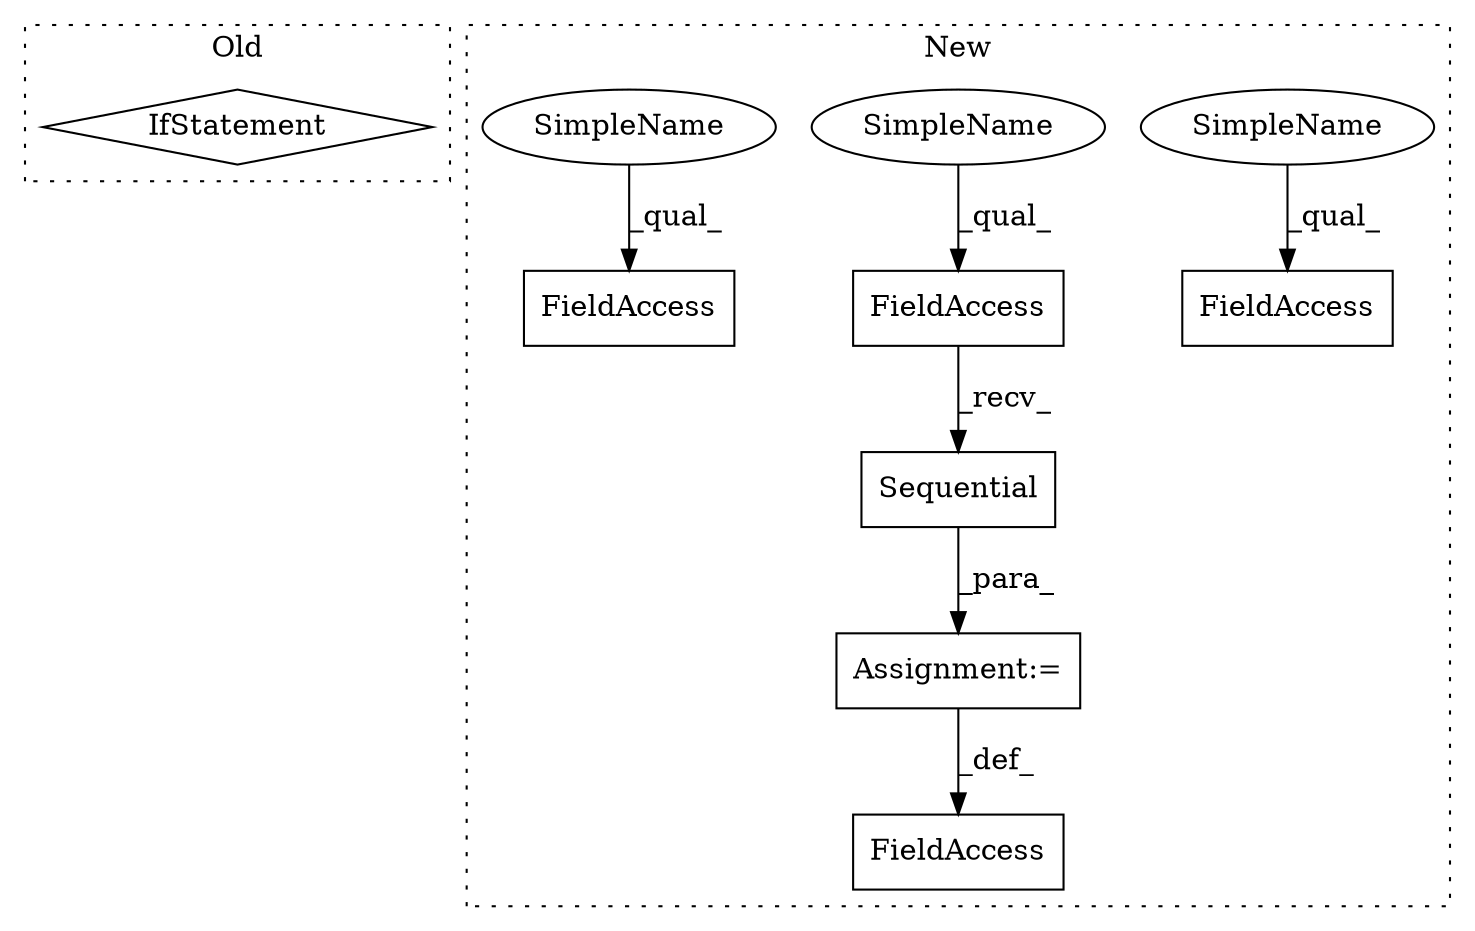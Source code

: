 digraph G {
subgraph cluster0 {
1 [label="IfStatement" a="25" s="672,694" l="4,2" shape="diamond"];
label = "Old";
style="dotted";
}
subgraph cluster1 {
2 [label="Sequential" a="32" s="8390,8646" l="11,1" shape="box"];
3 [label="Assignment:=" a="7" s="8380" l="1" shape="box"];
4 [label="FieldAccess" a="22" s="8373" l="7" shape="box"];
5 [label="FieldAccess" a="22" s="8381" l="8" shape="box"];
6 [label="FieldAccess" a="22" s="8628" l="8" shape="box"];
7 [label="FieldAccess" a="22" s="8587" l="8" shape="box"];
8 [label="SimpleName" a="42" s="8587" l="5" shape="ellipse"];
9 [label="SimpleName" a="42" s="8381" l="5" shape="ellipse"];
10 [label="SimpleName" a="42" s="8628" l="5" shape="ellipse"];
label = "New";
style="dotted";
}
2 -> 3 [label="_para_"];
3 -> 4 [label="_def_"];
5 -> 2 [label="_recv_"];
8 -> 7 [label="_qual_"];
9 -> 5 [label="_qual_"];
10 -> 6 [label="_qual_"];
}